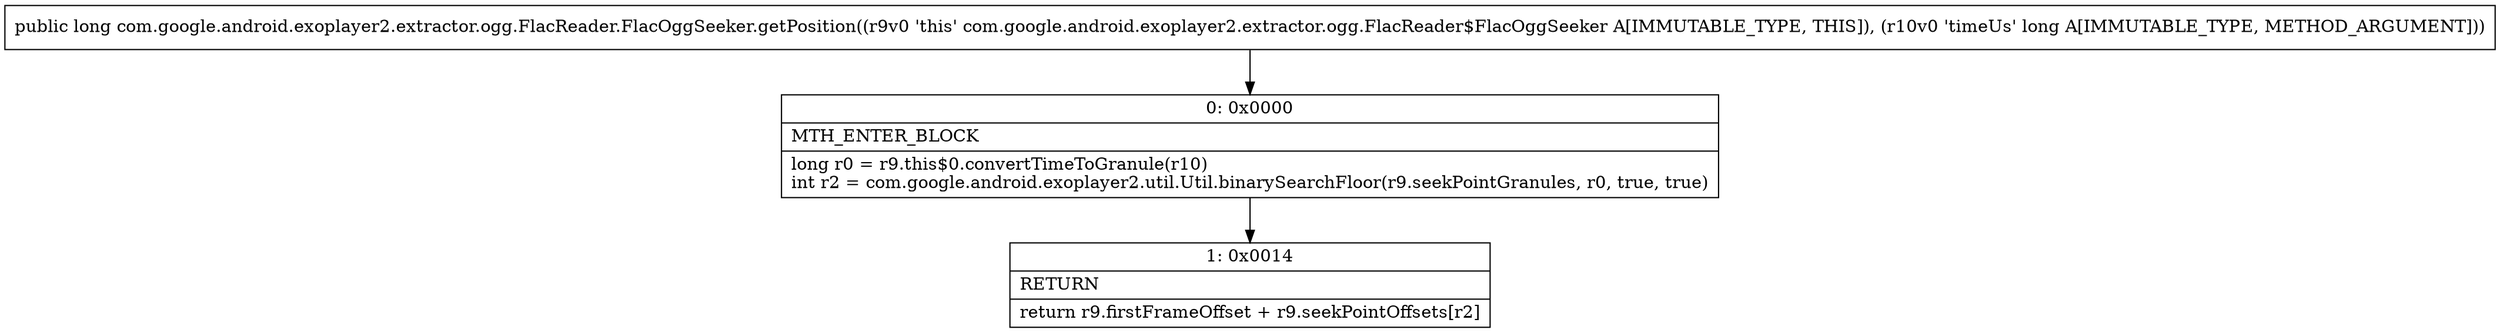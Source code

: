 digraph "CFG forcom.google.android.exoplayer2.extractor.ogg.FlacReader.FlacOggSeeker.getPosition(J)J" {
Node_0 [shape=record,label="{0\:\ 0x0000|MTH_ENTER_BLOCK\l|long r0 = r9.this$0.convertTimeToGranule(r10)\lint r2 = com.google.android.exoplayer2.util.Util.binarySearchFloor(r9.seekPointGranules, r0, true, true)\l}"];
Node_1 [shape=record,label="{1\:\ 0x0014|RETURN\l|return r9.firstFrameOffset + r9.seekPointOffsets[r2]\l}"];
MethodNode[shape=record,label="{public long com.google.android.exoplayer2.extractor.ogg.FlacReader.FlacOggSeeker.getPosition((r9v0 'this' com.google.android.exoplayer2.extractor.ogg.FlacReader$FlacOggSeeker A[IMMUTABLE_TYPE, THIS]), (r10v0 'timeUs' long A[IMMUTABLE_TYPE, METHOD_ARGUMENT])) }"];
MethodNode -> Node_0;
Node_0 -> Node_1;
}

